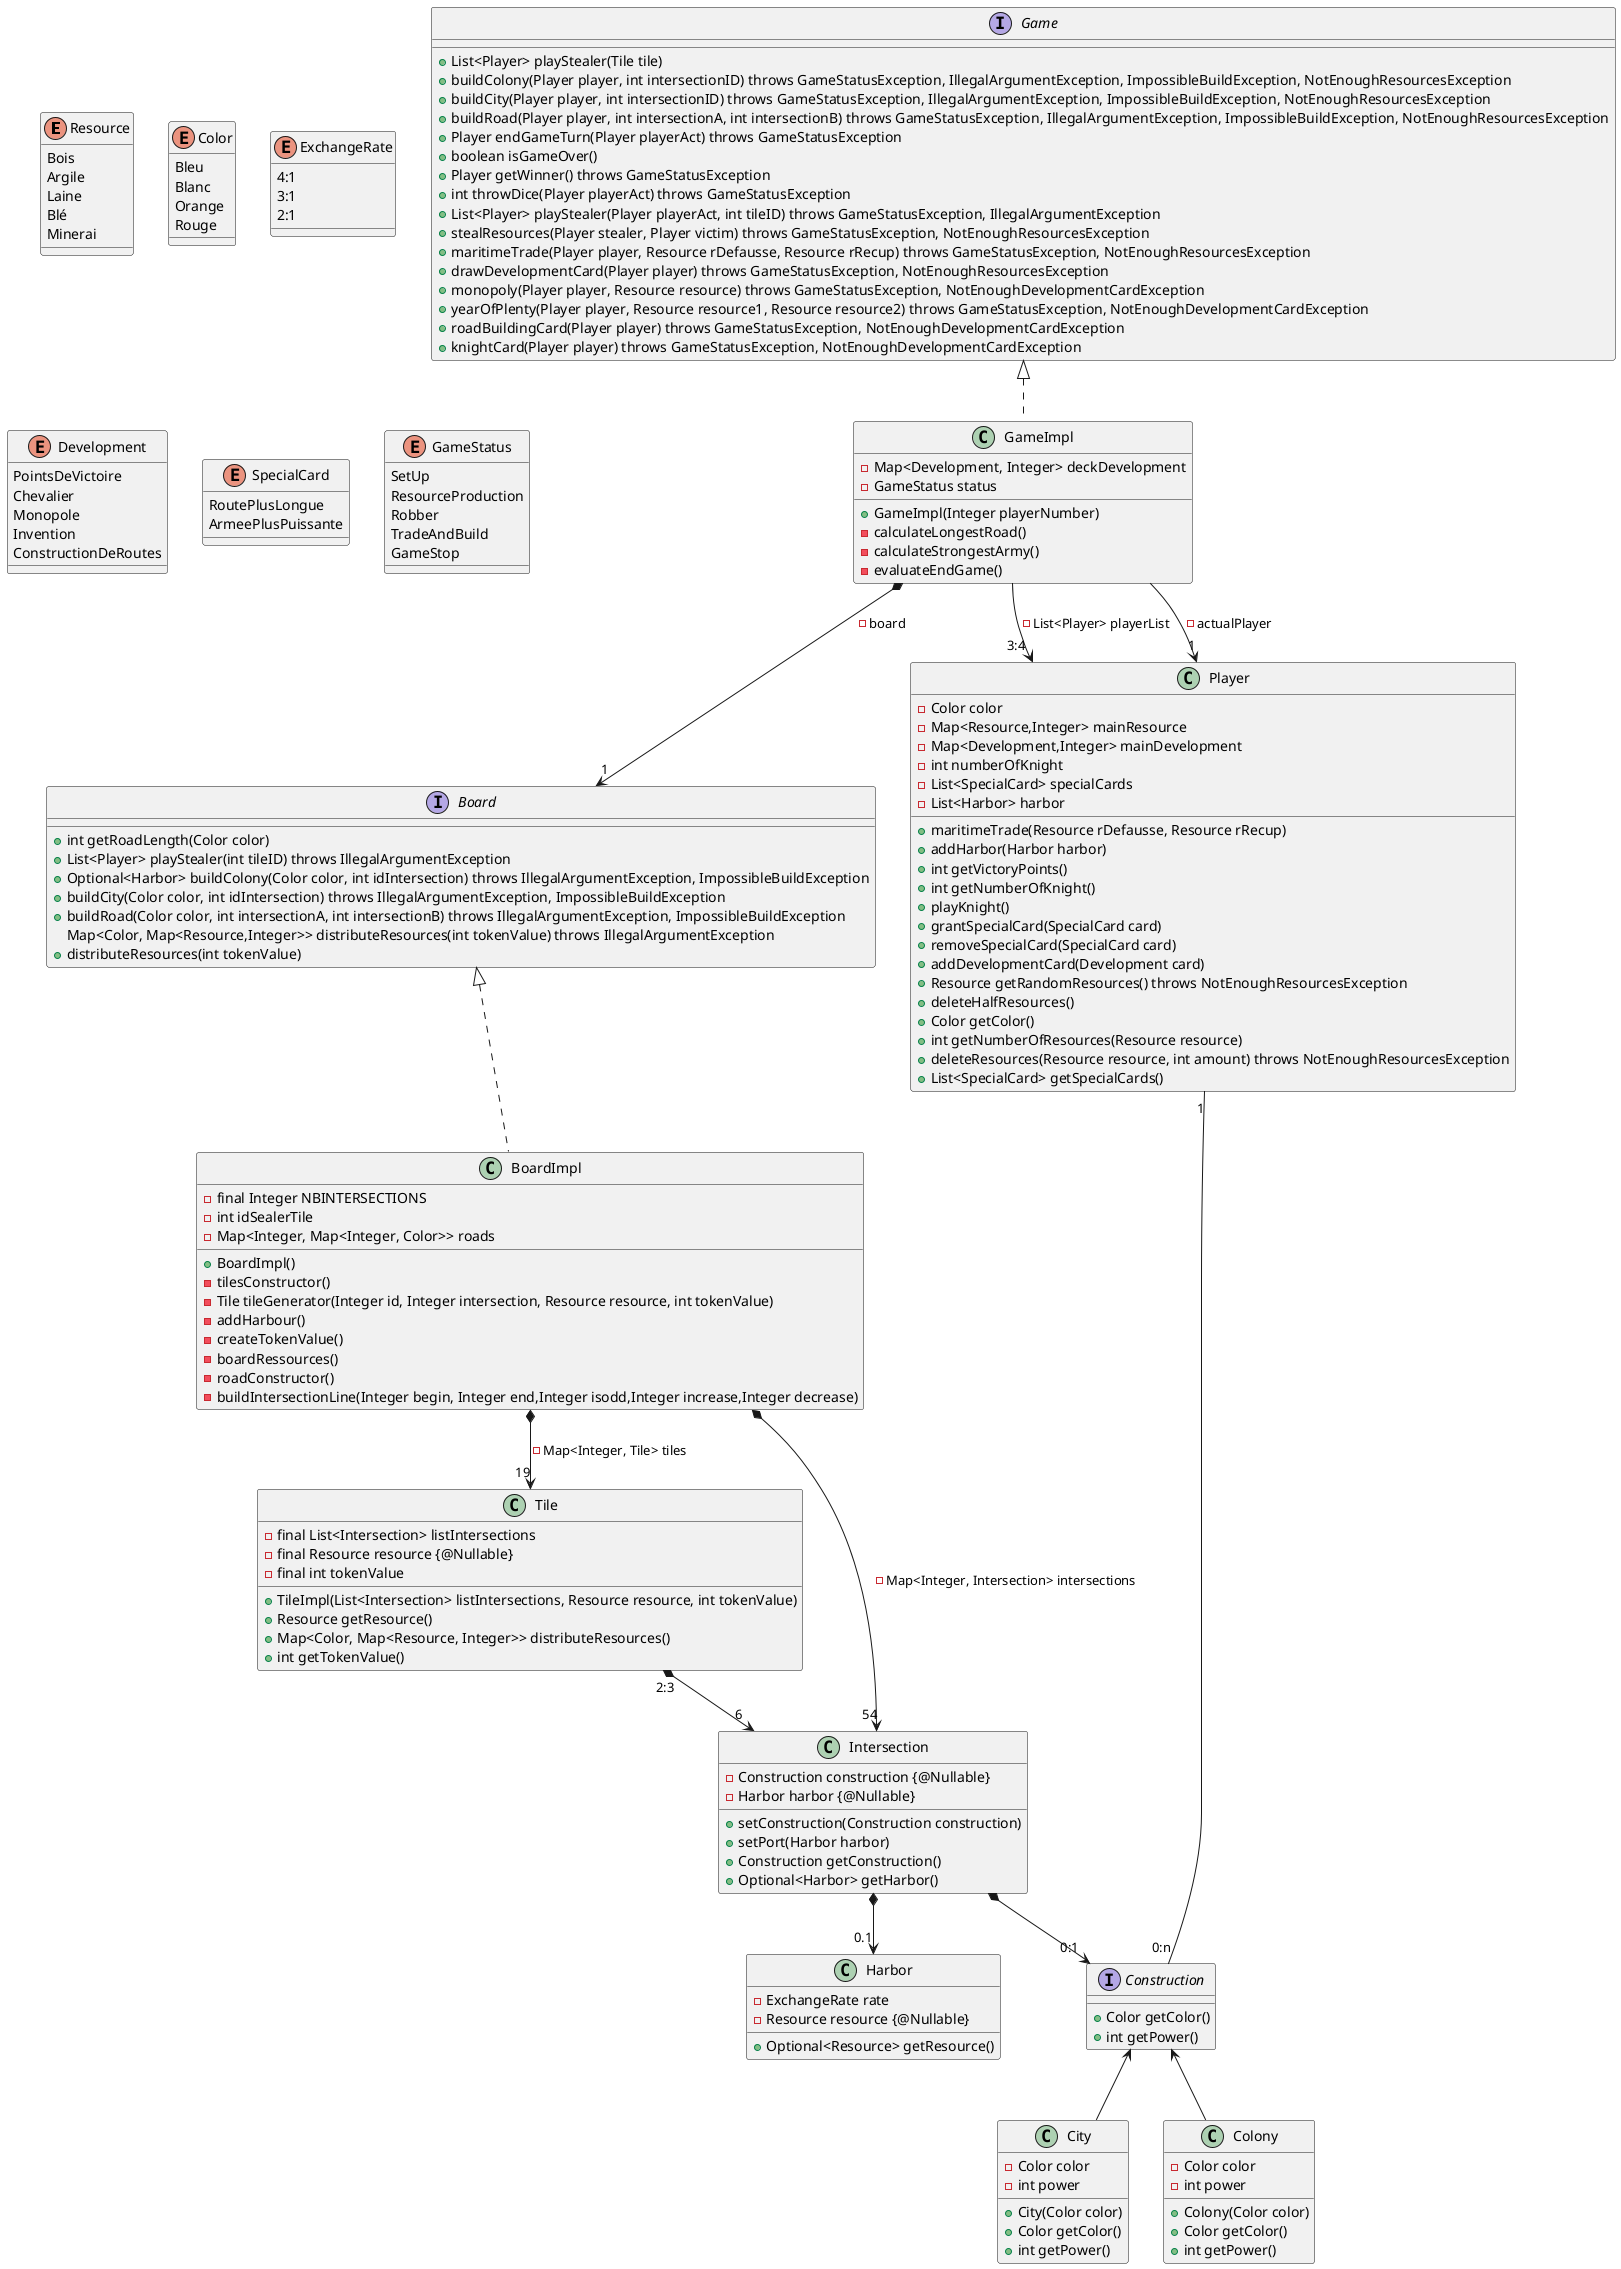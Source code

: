 @startuml
enum Resource {
    Bois
    Argile
    Laine
    Blé
    Minerai
}

enum Color {
    Bleu
    Blanc
    Orange
    Rouge
}

enum ExchangeRate {
    4:1
    3:1
    2:1
}

enum Development {
    PointsDeVictoire
    Chevalier
    Monopole
    Invention
    ConstructionDeRoutes
}

enum SpecialCard {
    RoutePlusLongue
    ArmeePlusPuissante
}

enum GameStatus {
    SetUp
    ResourceProduction
    Robber
    TradeAndBuild
    GameStop
}

interface Game {
    + List<Player> playStealer(Tile tile)
    + buildColony(Player player, int intersectionID) throws GameStatusException, IllegalArgumentException, ImpossibleBuildException, NotEnoughResourcesException
    + buildCity(Player player, int intersectionID) throws GameStatusException, IllegalArgumentException, ImpossibleBuildException, NotEnoughResourcesException
    + buildRoad(Player player, int intersectionA, int intersectionB) throws GameStatusException, IllegalArgumentException, ImpossibleBuildException, NotEnoughResourcesException
    + Player endGameTurn(Player playerAct) throws GameStatusException
    + boolean isGameOver()
    + Player getWinner() throws GameStatusException
    + int throwDice(Player playerAct) throws GameStatusException
    + List<Player> playStealer(Player playerAct, int tileID) throws GameStatusException, IllegalArgumentException
    + stealResources(Player stealer, Player victim) throws GameStatusException, NotEnoughResourcesException
    + maritimeTrade(Player player, Resource rDefausse, Resource rRecup) throws GameStatusException, NotEnoughResourcesException
    + drawDevelopmentCard(Player player) throws GameStatusException, NotEnoughResourcesException
    + monopoly(Player player, Resource resource) throws GameStatusException, NotEnoughDevelopmentCardException
    + yearOfPlenty(Player player, Resource resource1, Resource resource2) throws GameStatusException, NotEnoughDevelopmentCardException
    + roadBuildingCard(Player player) throws GameStatusException, NotEnoughDevelopmentCardException
    + knightCard(Player player) throws GameStatusException, NotEnoughDevelopmentCardException
}

class GameImpl {
    - Map<Development, Integer> deckDevelopment
    - GameStatus status

    + GameImpl(Integer playerNumber)
    - calculateLongestRoad()
    - calculateStrongestArmy()
    - evaluateEndGame()
}

interface Board {
    + int getRoadLength(Color color)
    + List<Player> playStealer(int tileID) throws IllegalArgumentException
    + Optional<Harbor> buildColony(Color color, int idIntersection) throws IllegalArgumentException, ImpossibleBuildException
    + buildCity(Color color, int idIntersection) throws IllegalArgumentException, ImpossibleBuildException
    + buildRoad(Color color, int intersectionA, int intersectionB) throws IllegalArgumentException, ImpossibleBuildException
    Map<Color, Map<Resource,Integer>> distributeResources(int tokenValue) throws IllegalArgumentException
    + distributeResources(int tokenValue)
}

class BoardImpl {
    - final Integer NBINTERSECTIONS
    - int idSealerTile
    - Map<Integer, Map<Integer, Color>> roads

    + BoardImpl()
    - tilesConstructor()
    - Tile tileGenerator(Integer id, Integer intersection, Resource resource, int tokenValue)
    - addHarbour()
    - createTokenValue()
    - boardRessources()
    - roadConstructor()
    - buildIntersectionLine(Integer begin, Integer end,Integer isodd,Integer increase,Integer decrease)
}

class Harbor{
    - ExchangeRate rate
    - Resource resource {@Nullable}

    + Optional<Resource> getResource()
}

class Tile{
    - final List<Intersection> listIntersections
    - final Resource resource {@Nullable}
    - final int tokenValue

    + TileImpl(List<Intersection> listIntersections, Resource resource, int tokenValue)
    + Resource getResource()
    + Map<Color, Map<Resource, Integer>> distributeResources()
    + int getTokenValue()
}

class Intersection{
    - Construction construction {@Nullable}
    - Harbor harbor {@Nullable}

    + setConstruction(Construction construction)
    + setPort(Harbor harbor)
    + Construction getConstruction()
    + Optional<Harbor> getHarbor()
}

class Player{
    - Color color
    - Map<Resource,Integer> mainResource
    - Map<Development,Integer> mainDevelopment
    - int numberOfKnight
    - List<SpecialCard> specialCards
    - List<Harbor> harbor

    + maritimeTrade(Resource rDefausse, Resource rRecup)
    + addHarbor(Harbor harbor)
    + int getVictoryPoints()
    + int getNumberOfKnight()
    + playKnight()
    + grantSpecialCard(SpecialCard card)
    + removeSpecialCard(SpecialCard card)
    + addDevelopmentCard(Development card)
    + Resource getRandomResources() throws NotEnoughResourcesException
    + deleteHalfResources()
    + Color getColor()
    + int getNumberOfResources(Resource resource)
    + deleteResources(Resource resource, int amount) throws NotEnoughResourcesException
    + List<SpecialCard> getSpecialCards()
}

interface Construction {
    + Color getColor()
    + int getPower()
}

class City {
    - Color color
    - int power

    + City(Color color)
    + Color getColor()
    + int getPower()
}

class Colony {
    - Color color
    - int power

    + Colony(Color color)
    + Color getColor()
    + int getPower()
}

class BoardImpl implements Board
class GameImpl implements Game

Construction <-d- City
Construction <-d- Colony

GameImpl *--> "1" Board : - board
BoardImpl *--> "19" Tile : - Map<Integer, Tile> tiles
BoardImpl *--> "54" Intersection : - Map<Integer, Intersection> intersections

Tile "2:3" *-->"6" Intersection
Intersection *--> "0:1" Construction

Intersection *--> "0.1" Harbor

GameImpl --> "3:4" Player : - List<Player> playerList
GameImpl --> "1" Player : - actualPlayer

Player "1" -- "0:n" Construction
@enduml
